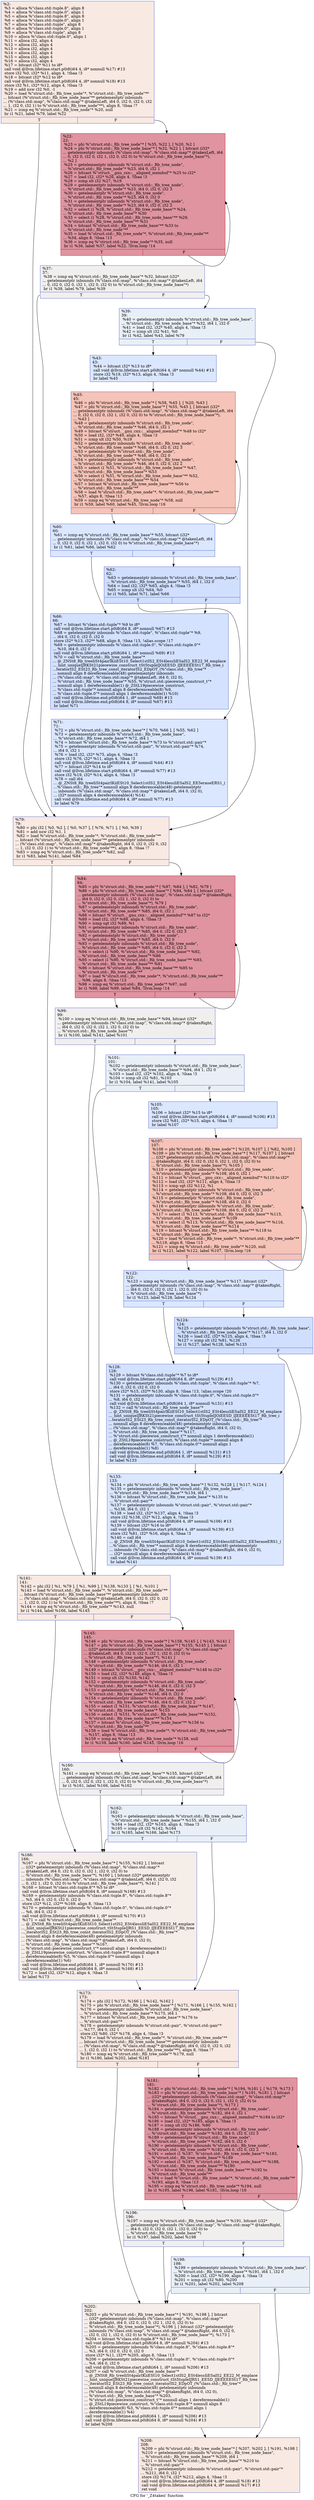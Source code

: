 digraph "CFG for '_Z4takeii' function" {
	label="CFG for '_Z4takeii' function";

	Node0x55b4960ea0f0 [shape=record,color="#3d50c3ff", style=filled, fillcolor="#efcebd70",label="{%2:\l  %3 = alloca %\"class.std::tuple.8\", align 8\l  %4 = alloca %\"class.std::tuple.0\", align 1\l  %5 = alloca %\"class.std::tuple.8\", align 8\l  %6 = alloca %\"class.std::tuple.0\", align 1\l  %7 = alloca %\"class.std::tuple\", align 8\l  %8 = alloca %\"class.std::tuple.0\", align 1\l  %9 = alloca %\"class.std::tuple\", align 8\l  %10 = alloca %\"class.std::tuple.0\", align 1\l  %11 = alloca i32, align 4\l  %12 = alloca i32, align 4\l  %13 = alloca i32, align 4\l  %14 = alloca i32, align 4\l  %15 = alloca i32, align 4\l  %16 = alloca i32, align 4\l  %17 = bitcast i32* %11 to i8*\l  call void @llvm.lifetime.start.p0i8(i64 4, i8* nonnull %17) #13\l  store i32 %0, i32* %11, align 4, !tbaa !3\l  %18 = bitcast i32* %12 to i8*\l  call void @llvm.lifetime.start.p0i8(i64 4, i8* nonnull %18) #13\l  store i32 %1, i32* %12, align 4, !tbaa !3\l  %19 = add nsw i32 %0, -1\l  %20 = load %\"struct.std::_Rb_tree_node\"*, %\"struct.std::_Rb_tree_node\"**\l... bitcast (%\"struct.std::_Rb_tree_node_base\"** getelementptr inbounds\l... (%\"class.std::map\", %\"class.std::map\"* @takenLeft, i64 0, i32 0, i32 0, i32\l... 1, i32 0, i32 1) to %\"struct.std::_Rb_tree_node\"**), align 8, !tbaa !7\l  %21 = icmp eq %\"struct.std::_Rb_tree_node\"* %20, null\l  br i1 %21, label %79, label %22\l|{<s0>T|<s1>F}}"];
	Node0x55b4960ea0f0:s0 -> Node0x55b4960eadb0;
	Node0x55b4960ea0f0:s1 -> Node0x55b4960eae00;
	Node0x55b4960eae00 [shape=record,color="#b70d28ff", style=filled, fillcolor="#b70d2870",label="{%22:\l22:                                               \l  %23 = phi %\"struct.std::_Rb_tree_node\"* [ %35, %22 ], [ %20, %2 ]\l  %24 = phi %\"struct.std::_Rb_tree_node_base\"* [ %32, %22 ], [ bitcast (i32*\l... getelementptr inbounds (%\"class.std::map\", %\"class.std::map\"* @takenLeft, i64\l... 0, i32 0, i32 0, i32 1, i32 0, i32 0) to %\"struct.std::_Rb_tree_node_base\"*),\l... %2 ]\l  %25 = getelementptr inbounds %\"struct.std::_Rb_tree_node\",\l... %\"struct.std::_Rb_tree_node\"* %23, i64 0, i32 1\l  %26 = bitcast %\"struct.__gnu_cxx::__aligned_membuf\"* %25 to i32*\l  %27 = load i32, i32* %26, align 4, !tbaa !3\l  %28 = icmp slt i32 %27, %19\l  %29 = getelementptr inbounds %\"struct.std::_Rb_tree_node\",\l... %\"struct.std::_Rb_tree_node\"* %23, i64 0, i32 0, i32 3\l  %30 = getelementptr %\"struct.std::_Rb_tree_node\",\l... %\"struct.std::_Rb_tree_node\"* %23, i64 0, i32 0\l  %31 = getelementptr inbounds %\"struct.std::_Rb_tree_node\",\l... %\"struct.std::_Rb_tree_node\"* %23, i64 0, i32 0, i32 2\l  %32 = select i1 %28, %\"struct.std::_Rb_tree_node_base\"* %24,\l... %\"struct.std::_Rb_tree_node_base\"* %30\l  %33 = select i1 %28, %\"struct.std::_Rb_tree_node_base\"** %29,\l... %\"struct.std::_Rb_tree_node_base\"** %31\l  %34 = bitcast %\"struct.std::_Rb_tree_node_base\"** %33 to\l... %\"struct.std::_Rb_tree_node\"**\l  %35 = load %\"struct.std::_Rb_tree_node\"*, %\"struct.std::_Rb_tree_node\"**\l... %34, align 8, !tbaa !13\l  %36 = icmp eq %\"struct.std::_Rb_tree_node\"* %35, null\l  br i1 %36, label %37, label %22, !llvm.loop !14\l|{<s0>T|<s1>F}}"];
	Node0x55b4960eae00:s0 -> Node0x55b4960eb6a0;
	Node0x55b4960eae00:s1 -> Node0x55b4960eae00;
	Node0x55b4960eb6a0 [shape=record,color="#3d50c3ff", style=filled, fillcolor="#e0dbd870",label="{%37:\l37:                                               \l  %38 = icmp eq %\"struct.std::_Rb_tree_node_base\"* %32, bitcast (i32*\l... getelementptr inbounds (%\"class.std::map\", %\"class.std::map\"* @takenLeft, i64\l... 0, i32 0, i32 0, i32 1, i32 0, i32 0) to %\"struct.std::_Rb_tree_node_base\"*)\l  br i1 %38, label %79, label %39\l|{<s0>T|<s1>F}}"];
	Node0x55b4960eb6a0:s0 -> Node0x55b4960eadb0;
	Node0x55b4960eb6a0:s1 -> Node0x55b4960eb830;
	Node0x55b4960eb830 [shape=record,color="#3d50c3ff", style=filled, fillcolor="#cedaeb70",label="{%39:\l39:                                               \l  %40 = getelementptr inbounds %\"struct.std::_Rb_tree_node_base\",\l... %\"struct.std::_Rb_tree_node_base\"* %32, i64 1, i32 0\l  %41 = load i32, i32* %40, align 4, !tbaa !3\l  %42 = icmp slt i32 %41, %0\l  br i1 %42, label %43, label %79\l|{<s0>T|<s1>F}}"];
	Node0x55b4960eb830:s0 -> Node0x55b4960ebaf0;
	Node0x55b4960eb830:s1 -> Node0x55b4960eadb0;
	Node0x55b4960ebaf0 [shape=record,color="#3d50c3ff", style=filled, fillcolor="#aec9fc70",label="{%43:\l43:                                               \l  %44 = bitcast i32* %13 to i8*\l  call void @llvm.lifetime.start.p0i8(i64 4, i8* nonnull %44) #13\l  store i32 %19, i32* %13, align 4, !tbaa !3\l  br label %45\l}"];
	Node0x55b4960ebaf0 -> Node0x55b4960ebe20;
	Node0x55b4960ebe20 [shape=record,color="#3d50c3ff", style=filled, fillcolor="#e8765c70",label="{%45:\l45:                                               \l  %46 = phi %\"struct.std::_Rb_tree_node\"* [ %58, %45 ], [ %20, %43 ]\l  %47 = phi %\"struct.std::_Rb_tree_node_base\"* [ %55, %45 ], [ bitcast (i32*\l... getelementptr inbounds (%\"class.std::map\", %\"class.std::map\"* @takenLeft, i64\l... 0, i32 0, i32 0, i32 1, i32 0, i32 0) to %\"struct.std::_Rb_tree_node_base\"*),\l... %43 ]\l  %48 = getelementptr inbounds %\"struct.std::_Rb_tree_node\",\l... %\"struct.std::_Rb_tree_node\"* %46, i64 0, i32 1\l  %49 = bitcast %\"struct.__gnu_cxx::__aligned_membuf\"* %48 to i32*\l  %50 = load i32, i32* %49, align 4, !tbaa !3\l  %51 = icmp slt i32 %50, %19\l  %52 = getelementptr inbounds %\"struct.std::_Rb_tree_node\",\l... %\"struct.std::_Rb_tree_node\"* %46, i64 0, i32 0, i32 3\l  %53 = getelementptr %\"struct.std::_Rb_tree_node\",\l... %\"struct.std::_Rb_tree_node\"* %46, i64 0, i32 0\l  %54 = getelementptr inbounds %\"struct.std::_Rb_tree_node\",\l... %\"struct.std::_Rb_tree_node\"* %46, i64 0, i32 0, i32 2\l  %55 = select i1 %51, %\"struct.std::_Rb_tree_node_base\"* %47,\l... %\"struct.std::_Rb_tree_node_base\"* %53\l  %56 = select i1 %51, %\"struct.std::_Rb_tree_node_base\"** %52,\l... %\"struct.std::_Rb_tree_node_base\"** %54\l  %57 = bitcast %\"struct.std::_Rb_tree_node_base\"** %56 to\l... %\"struct.std::_Rb_tree_node\"**\l  %58 = load %\"struct.std::_Rb_tree_node\"*, %\"struct.std::_Rb_tree_node\"**\l... %57, align 8, !tbaa !13\l  %59 = icmp eq %\"struct.std::_Rb_tree_node\"* %58, null\l  br i1 %59, label %60, label %45, !llvm.loop !16\l|{<s0>T|<s1>F}}"];
	Node0x55b4960ebe20:s0 -> Node0x55b4960ec7c0;
	Node0x55b4960ebe20:s1 -> Node0x55b4960ebe20;
	Node0x55b4960ec7c0 [shape=record,color="#3d50c3ff", style=filled, fillcolor="#aec9fc70",label="{%60:\l60:                                               \l  %61 = icmp eq %\"struct.std::_Rb_tree_node_base\"* %55, bitcast (i32*\l... getelementptr inbounds (%\"class.std::map\", %\"class.std::map\"* @takenLeft, i64\l... 0, i32 0, i32 0, i32 1, i32 0, i32 0) to %\"struct.std::_Rb_tree_node_base\"*)\l  br i1 %61, label %66, label %62\l|{<s0>T|<s1>F}}"];
	Node0x55b4960ec7c0:s0 -> Node0x55b4960ec950;
	Node0x55b4960ec7c0:s1 -> Node0x55b4960ec9a0;
	Node0x55b4960ec9a0 [shape=record,color="#3d50c3ff", style=filled, fillcolor="#96b7ff70",label="{%62:\l62:                                               \l  %63 = getelementptr inbounds %\"struct.std::_Rb_tree_node_base\",\l... %\"struct.std::_Rb_tree_node_base\"* %55, i64 1, i32 0\l  %64 = load i32, i32* %63, align 4, !tbaa !3\l  %65 = icmp slt i32 %64, %0\l  br i1 %65, label %71, label %66\l|{<s0>T|<s1>F}}"];
	Node0x55b4960ec9a0:s0 -> Node0x55b4960ecc60;
	Node0x55b4960ec9a0:s1 -> Node0x55b4960ec950;
	Node0x55b4960ec950 [shape=record,color="#3d50c3ff", style=filled, fillcolor="#9ebeff70",label="{%66:\l66:                                               \l  %67 = bitcast %\"class.std::tuple\"* %9 to i8*\l  call void @llvm.lifetime.start.p0i8(i64 8, i8* nonnull %67) #13\l  %68 = getelementptr inbounds %\"class.std::tuple\", %\"class.std::tuple\"* %9,\l... i64 0, i32 0, i32 0, i32 0\l  store i32* %13, i32** %68, align 8, !tbaa !13, !alias.scope !17\l  %69 = getelementptr inbounds %\"class.std::tuple.0\", %\"class.std::tuple.0\"*\l... %10, i64 0, i32 0\l  call void @llvm.lifetime.start.p0i8(i64 1, i8* nonnull %69) #13\l  %70 = call %\"struct.std::_Rb_tree_node_base\"*\l... @_ZNSt8_Rb_treeIiSt4pairIKiiESt10_Select1stIS2_ESt4lessIiESaIS2_EE22_M_emplace\l..._hint_uniqueIJRKSt21piecewise_construct_tSt5tupleIJOiEESD_IJEEEEESt17_Rb_tree_i\l...teratorIS2_ESt23_Rb_tree_const_iteratorIS2_EDpOT_(%\"class.std::_Rb_tree\"*\l... nonnull align 8 dereferenceable(48) getelementptr inbounds\l... (%\"class.std::map\", %\"class.std::map\"* @takenLeft, i64 0, i32 0),\l... %\"struct.std::_Rb_tree_node_base\"* %55, %\"struct.std::piecewise_construct_t\"*\l... nonnull align 1 dereferenceable(1) @_ZStL19piecewise_construct,\l... %\"class.std::tuple\"* nonnull align 8 dereferenceable(8) %9,\l... %\"class.std::tuple.0\"* nonnull align 1 dereferenceable(1) %10)\l  call void @llvm.lifetime.end.p0i8(i64 1, i8* nonnull %69) #13\l  call void @llvm.lifetime.end.p0i8(i64 8, i8* nonnull %67) #13\l  br label %71\l}"];
	Node0x55b4960ec950 -> Node0x55b4960ecc60;
	Node0x55b4960ecc60 [shape=record,color="#3d50c3ff", style=filled, fillcolor="#aec9fc70",label="{%71:\l71:                                               \l  %72 = phi %\"struct.std::_Rb_tree_node_base\"* [ %70, %66 ], [ %55, %62 ]\l  %73 = getelementptr inbounds %\"struct.std::_Rb_tree_node_base\",\l... %\"struct.std::_Rb_tree_node_base\"* %72, i64 1\l  %74 = bitcast %\"struct.std::_Rb_tree_node_base\"* %73 to %\"struct.std::pair\"*\l  %75 = getelementptr inbounds %\"struct.std::pair\", %\"struct.std::pair\"* %74,\l... i64 0, i32 1\l  %76 = load i32, i32* %75, align 4, !tbaa !3\l  store i32 %76, i32* %11, align 4, !tbaa !3\l  call void @llvm.lifetime.end.p0i8(i64 4, i8* nonnull %44) #13\l  %77 = bitcast i32* %14 to i8*\l  call void @llvm.lifetime.start.p0i8(i64 4, i8* nonnull %77) #13\l  store i32 %19, i32* %14, align 4, !tbaa !3\l  %78 = call i64\l... @_ZNSt8_Rb_treeIiSt4pairIKiiESt10_Select1stIS2_ESt4lessIiESaIS2_EE5eraseERS1_(\l...%\"class.std::_Rb_tree\"* nonnull align 8 dereferenceable(48) getelementptr\l... inbounds (%\"class.std::map\", %\"class.std::map\"* @takenLeft, i64 0, i32 0),\l... i32* nonnull align 4 dereferenceable(4) %14)\l  call void @llvm.lifetime.end.p0i8(i64 4, i8* nonnull %77) #13\l  br label %79\l}"];
	Node0x55b4960ecc60 -> Node0x55b4960eadb0;
	Node0x55b4960eadb0 [shape=record,color="#3d50c3ff", style=filled, fillcolor="#efcebd70",label="{%79:\l79:                                               \l  %80 = phi i32 [ %0, %2 ], [ %0, %37 ], [ %76, %71 ], [ %0, %39 ]\l  %81 = add nsw i32 %1, 1\l  %82 = load %\"struct.std::_Rb_tree_node\"*, %\"struct.std::_Rb_tree_node\"**\l... bitcast (%\"struct.std::_Rb_tree_node_base\"** getelementptr inbounds\l... (%\"class.std::map\", %\"class.std::map\"* @takenRight, i64 0, i32 0, i32 0, i32\l... 1, i32 0, i32 1) to %\"struct.std::_Rb_tree_node\"**), align 8, !tbaa !7\l  %83 = icmp eq %\"struct.std::_Rb_tree_node\"* %82, null\l  br i1 %83, label %141, label %84\l|{<s0>T|<s1>F}}"];
	Node0x55b4960eadb0:s0 -> Node0x55b4960ee7b0;
	Node0x55b4960eadb0:s1 -> Node0x55b4960ee800;
	Node0x55b4960ee800 [shape=record,color="#b70d28ff", style=filled, fillcolor="#b70d2870",label="{%84:\l84:                                               \l  %85 = phi %\"struct.std::_Rb_tree_node\"* [ %97, %84 ], [ %82, %79 ]\l  %86 = phi %\"struct.std::_Rb_tree_node_base\"* [ %94, %84 ], [ bitcast (i32*\l... getelementptr inbounds (%\"class.std::map\", %\"class.std::map\"* @takenRight,\l... i64 0, i32 0, i32 0, i32 1, i32 0, i32 0) to\l... %\"struct.std::_Rb_tree_node_base\"*), %79 ]\l  %87 = getelementptr inbounds %\"struct.std::_Rb_tree_node\",\l... %\"struct.std::_Rb_tree_node\"* %85, i64 0, i32 1\l  %88 = bitcast %\"struct.__gnu_cxx::__aligned_membuf\"* %87 to i32*\l  %89 = load i32, i32* %88, align 4, !tbaa !3\l  %90 = icmp sgt i32 %89, %1\l  %91 = getelementptr inbounds %\"struct.std::_Rb_tree_node\",\l... %\"struct.std::_Rb_tree_node\"* %85, i64 0, i32 0, i32 3\l  %92 = getelementptr %\"struct.std::_Rb_tree_node\",\l... %\"struct.std::_Rb_tree_node\"* %85, i64 0, i32 0\l  %93 = getelementptr inbounds %\"struct.std::_Rb_tree_node\",\l... %\"struct.std::_Rb_tree_node\"* %85, i64 0, i32 0, i32 2\l  %94 = select i1 %90, %\"struct.std::_Rb_tree_node_base\"* %92,\l... %\"struct.std::_Rb_tree_node_base\"* %86\l  %95 = select i1 %90, %\"struct.std::_Rb_tree_node_base\"** %93,\l... %\"struct.std::_Rb_tree_node_base\"** %91\l  %96 = bitcast %\"struct.std::_Rb_tree_node_base\"** %95 to\l... %\"struct.std::_Rb_tree_node\"**\l  %97 = load %\"struct.std::_Rb_tree_node\"*, %\"struct.std::_Rb_tree_node\"**\l... %96, align 8, !tbaa !13\l  %98 = icmp eq %\"struct.std::_Rb_tree_node\"* %97, null\l  br i1 %98, label %99, label %84, !llvm.loop !14\l|{<s0>T|<s1>F}}"];
	Node0x55b4960ee800:s0 -> Node0x55b4960ef040;
	Node0x55b4960ee800:s1 -> Node0x55b4960ee800;
	Node0x55b4960ef040 [shape=record,color="#3d50c3ff", style=filled, fillcolor="#e0dbd870",label="{%99:\l99:                                               \l  %100 = icmp eq %\"struct.std::_Rb_tree_node_base\"* %94, bitcast (i32*\l... getelementptr inbounds (%\"class.std::map\", %\"class.std::map\"* @takenRight,\l... i64 0, i32 0, i32 0, i32 1, i32 0, i32 0) to\l... %\"struct.std::_Rb_tree_node_base\"*)\l  br i1 %100, label %141, label %101\l|{<s0>T|<s1>F}}"];
	Node0x55b4960ef040:s0 -> Node0x55b4960ee7b0;
	Node0x55b4960ef040:s1 -> Node0x55b4960ef1d0;
	Node0x55b4960ef1d0 [shape=record,color="#3d50c3ff", style=filled, fillcolor="#cedaeb70",label="{%101:\l101:                                              \l  %102 = getelementptr inbounds %\"struct.std::_Rb_tree_node_base\",\l... %\"struct.std::_Rb_tree_node_base\"* %94, i64 1, i32 0\l  %103 = load i32, i32* %102, align 4, !tbaa !3\l  %104 = icmp slt i32 %81, %103\l  br i1 %104, label %141, label %105\l|{<s0>T|<s1>F}}"];
	Node0x55b4960ef1d0:s0 -> Node0x55b4960ee7b0;
	Node0x55b4960ef1d0:s1 -> Node0x55b4960de1e0;
	Node0x55b4960de1e0 [shape=record,color="#3d50c3ff", style=filled, fillcolor="#aec9fc70",label="{%105:\l105:                                              \l  %106 = bitcast i32* %15 to i8*\l  call void @llvm.lifetime.start.p0i8(i64 4, i8* nonnull %106) #13\l  store i32 %81, i32* %15, align 4, !tbaa !3\l  br label %107\l}"];
	Node0x55b4960de1e0 -> Node0x55b4960de510;
	Node0x55b4960de510 [shape=record,color="#3d50c3ff", style=filled, fillcolor="#e8765c70",label="{%107:\l107:                                              \l  %108 = phi %\"struct.std::_Rb_tree_node\"* [ %120, %107 ], [ %82, %105 ]\l  %109 = phi %\"struct.std::_Rb_tree_node_base\"* [ %117, %107 ], [ bitcast\l... (i32* getelementptr inbounds (%\"class.std::map\", %\"class.std::map\"*\l... @takenRight, i64 0, i32 0, i32 0, i32 1, i32 0, i32 0) to\l... %\"struct.std::_Rb_tree_node_base\"*), %105 ]\l  %110 = getelementptr inbounds %\"struct.std::_Rb_tree_node\",\l... %\"struct.std::_Rb_tree_node\"* %108, i64 0, i32 1\l  %111 = bitcast %\"struct.__gnu_cxx::__aligned_membuf\"* %110 to i32*\l  %112 = load i32, i32* %111, align 4, !tbaa !3\l  %113 = icmp sgt i32 %112, %1\l  %114 = getelementptr inbounds %\"struct.std::_Rb_tree_node\",\l... %\"struct.std::_Rb_tree_node\"* %108, i64 0, i32 0, i32 3\l  %115 = getelementptr %\"struct.std::_Rb_tree_node\",\l... %\"struct.std::_Rb_tree_node\"* %108, i64 0, i32 0\l  %116 = getelementptr inbounds %\"struct.std::_Rb_tree_node\",\l... %\"struct.std::_Rb_tree_node\"* %108, i64 0, i32 0, i32 2\l  %117 = select i1 %113, %\"struct.std::_Rb_tree_node_base\"* %115,\l... %\"struct.std::_Rb_tree_node_base\"* %109\l  %118 = select i1 %113, %\"struct.std::_Rb_tree_node_base\"** %116,\l... %\"struct.std::_Rb_tree_node_base\"** %114\l  %119 = bitcast %\"struct.std::_Rb_tree_node_base\"** %118 to\l... %\"struct.std::_Rb_tree_node\"**\l  %120 = load %\"struct.std::_Rb_tree_node\"*, %\"struct.std::_Rb_tree_node\"**\l... %119, align 8, !tbaa !13\l  %121 = icmp eq %\"struct.std::_Rb_tree_node\"* %120, null\l  br i1 %121, label %122, label %107, !llvm.loop !16\l|{<s0>T|<s1>F}}"];
	Node0x55b4960de510:s0 -> Node0x55b4960deb00;
	Node0x55b4960de510:s1 -> Node0x55b4960de510;
	Node0x55b4960deb00 [shape=record,color="#3d50c3ff", style=filled, fillcolor="#aec9fc70",label="{%122:\l122:                                              \l  %123 = icmp eq %\"struct.std::_Rb_tree_node_base\"* %117, bitcast (i32*\l... getelementptr inbounds (%\"class.std::map\", %\"class.std::map\"* @takenRight,\l... i64 0, i32 0, i32 0, i32 1, i32 0, i32 0) to\l... %\"struct.std::_Rb_tree_node_base\"*)\l  br i1 %123, label %128, label %124\l|{<s0>T|<s1>F}}"];
	Node0x55b4960deb00:s0 -> Node0x55b4960f0d00;
	Node0x55b4960deb00:s1 -> Node0x55b4960f0d50;
	Node0x55b4960f0d50 [shape=record,color="#3d50c3ff", style=filled, fillcolor="#96b7ff70",label="{%124:\l124:                                              \l  %125 = getelementptr inbounds %\"struct.std::_Rb_tree_node_base\",\l... %\"struct.std::_Rb_tree_node_base\"* %117, i64 1, i32 0\l  %126 = load i32, i32* %125, align 4, !tbaa !3\l  %127 = icmp slt i32 %81, %126\l  br i1 %127, label %128, label %133\l|{<s0>T|<s1>F}}"];
	Node0x55b4960f0d50:s0 -> Node0x55b4960f0d00;
	Node0x55b4960f0d50:s1 -> Node0x55b4960f1010;
	Node0x55b4960f0d00 [shape=record,color="#3d50c3ff", style=filled, fillcolor="#9ebeff70",label="{%128:\l128:                                              \l  %129 = bitcast %\"class.std::tuple\"* %7 to i8*\l  call void @llvm.lifetime.start.p0i8(i64 8, i8* nonnull %129) #13\l  %130 = getelementptr inbounds %\"class.std::tuple\", %\"class.std::tuple\"* %7,\l... i64 0, i32 0, i32 0, i32 0\l  store i32* %15, i32** %130, align 8, !tbaa !13, !alias.scope !20\l  %131 = getelementptr inbounds %\"class.std::tuple.0\", %\"class.std::tuple.0\"*\l... %8, i64 0, i32 0\l  call void @llvm.lifetime.start.p0i8(i64 1, i8* nonnull %131) #13\l  %132 = call %\"struct.std::_Rb_tree_node_base\"*\l... @_ZNSt8_Rb_treeIiSt4pairIKiiESt10_Select1stIS2_ESt4lessIiESaIS2_EE22_M_emplace\l..._hint_uniqueIJRKSt21piecewise_construct_tSt5tupleIJOiEESD_IJEEEEESt17_Rb_tree_i\l...teratorIS2_ESt23_Rb_tree_const_iteratorIS2_EDpOT_(%\"class.std::_Rb_tree\"*\l... nonnull align 8 dereferenceable(48) getelementptr inbounds\l... (%\"class.std::map\", %\"class.std::map\"* @takenRight, i64 0, i32 0),\l... %\"struct.std::_Rb_tree_node_base\"* %117,\l... %\"struct.std::piecewise_construct_t\"* nonnull align 1 dereferenceable(1)\l... @_ZStL19piecewise_construct, %\"class.std::tuple\"* nonnull align 8\l... dereferenceable(8) %7, %\"class.std::tuple.0\"* nonnull align 1\l... dereferenceable(1) %8)\l  call void @llvm.lifetime.end.p0i8(i64 1, i8* nonnull %131) #13\l  call void @llvm.lifetime.end.p0i8(i64 8, i8* nonnull %129) #13\l  br label %133\l}"];
	Node0x55b4960f0d00 -> Node0x55b4960f1010;
	Node0x55b4960f1010 [shape=record,color="#3d50c3ff", style=filled, fillcolor="#aec9fc70",label="{%133:\l133:                                              \l  %134 = phi %\"struct.std::_Rb_tree_node_base\"* [ %132, %128 ], [ %117, %124 ]\l  %135 = getelementptr inbounds %\"struct.std::_Rb_tree_node_base\",\l... %\"struct.std::_Rb_tree_node_base\"* %134, i64 1\l  %136 = bitcast %\"struct.std::_Rb_tree_node_base\"* %135 to\l... %\"struct.std::pair\"*\l  %137 = getelementptr inbounds %\"struct.std::pair\", %\"struct.std::pair\"*\l... %136, i64 0, i32 1\l  %138 = load i32, i32* %137, align 4, !tbaa !3\l  store i32 %138, i32* %12, align 4, !tbaa !3\l  call void @llvm.lifetime.end.p0i8(i64 4, i8* nonnull %106) #13\l  %139 = bitcast i32* %16 to i8*\l  call void @llvm.lifetime.start.p0i8(i64 4, i8* nonnull %139) #13\l  store i32 %81, i32* %16, align 4, !tbaa !3\l  %140 = call i64\l... @_ZNSt8_Rb_treeIiSt4pairIKiiESt10_Select1stIS2_ESt4lessIiESaIS2_EE5eraseERS1_(\l...%\"class.std::_Rb_tree\"* nonnull align 8 dereferenceable(48) getelementptr\l... inbounds (%\"class.std::map\", %\"class.std::map\"* @takenRight, i64 0, i32 0),\l... i32* nonnull align 4 dereferenceable(4) %16)\l  call void @llvm.lifetime.end.p0i8(i64 4, i8* nonnull %139) #13\l  br label %141\l}"];
	Node0x55b4960f1010 -> Node0x55b4960ee7b0;
	Node0x55b4960ee7b0 [shape=record,color="#3d50c3ff", style=filled, fillcolor="#efcebd70",label="{%141:\l141:                                              \l  %142 = phi i32 [ %1, %79 ], [ %1, %99 ], [ %138, %133 ], [ %1, %101 ]\l  %143 = load %\"struct.std::_Rb_tree_node\"*, %\"struct.std::_Rb_tree_node\"**\l... bitcast (%\"struct.std::_Rb_tree_node_base\"** getelementptr inbounds\l... (%\"class.std::map\", %\"class.std::map\"* @takenLeft, i64 0, i32 0, i32 0, i32\l... 1, i32 0, i32 1) to %\"struct.std::_Rb_tree_node\"**), align 8, !tbaa !7\l  %144 = icmp eq %\"struct.std::_Rb_tree_node\"* %143, null\l  br i1 %144, label %166, label %145\l|{<s0>T|<s1>F}}"];
	Node0x55b4960ee7b0:s0 -> Node0x55b4960f3170;
	Node0x55b4960ee7b0:s1 -> Node0x55b4960f31c0;
	Node0x55b4960f31c0 [shape=record,color="#b70d28ff", style=filled, fillcolor="#b70d2870",label="{%145:\l145:                                              \l  %146 = phi %\"struct.std::_Rb_tree_node\"* [ %158, %145 ], [ %143, %141 ]\l  %147 = phi %\"struct.std::_Rb_tree_node_base\"* [ %155, %145 ], [ bitcast\l... (i32* getelementptr inbounds (%\"class.std::map\", %\"class.std::map\"*\l... @takenLeft, i64 0, i32 0, i32 0, i32 1, i32 0, i32 0) to\l... %\"struct.std::_Rb_tree_node_base\"*), %141 ]\l  %148 = getelementptr inbounds %\"struct.std::_Rb_tree_node\",\l... %\"struct.std::_Rb_tree_node\"* %146, i64 0, i32 1\l  %149 = bitcast %\"struct.__gnu_cxx::__aligned_membuf\"* %148 to i32*\l  %150 = load i32, i32* %149, align 4, !tbaa !3\l  %151 = icmp slt i32 %150, %142\l  %152 = getelementptr inbounds %\"struct.std::_Rb_tree_node\",\l... %\"struct.std::_Rb_tree_node\"* %146, i64 0, i32 0, i32 3\l  %153 = getelementptr %\"struct.std::_Rb_tree_node\",\l... %\"struct.std::_Rb_tree_node\"* %146, i64 0, i32 0\l  %154 = getelementptr inbounds %\"struct.std::_Rb_tree_node\",\l... %\"struct.std::_Rb_tree_node\"* %146, i64 0, i32 0, i32 2\l  %155 = select i1 %151, %\"struct.std::_Rb_tree_node_base\"* %147,\l... %\"struct.std::_Rb_tree_node_base\"* %153\l  %156 = select i1 %151, %\"struct.std::_Rb_tree_node_base\"** %152,\l... %\"struct.std::_Rb_tree_node_base\"** %154\l  %157 = bitcast %\"struct.std::_Rb_tree_node_base\"** %156 to\l... %\"struct.std::_Rb_tree_node\"**\l  %158 = load %\"struct.std::_Rb_tree_node\"*, %\"struct.std::_Rb_tree_node\"**\l... %157, align 8, !tbaa !13\l  %159 = icmp eq %\"struct.std::_Rb_tree_node\"* %158, null\l  br i1 %159, label %160, label %145, !llvm.loop !16\l|{<s0>T|<s1>F}}"];
	Node0x55b4960f31c0:s0 -> Node0x55b4960f39a0;
	Node0x55b4960f31c0:s1 -> Node0x55b4960f31c0;
	Node0x55b4960f39a0 [shape=record,color="#3d50c3ff", style=filled, fillcolor="#e0dbd870",label="{%160:\l160:                                              \l  %161 = icmp eq %\"struct.std::_Rb_tree_node_base\"* %155, bitcast (i32*\l... getelementptr inbounds (%\"class.std::map\", %\"class.std::map\"* @takenLeft, i64\l... 0, i32 0, i32 0, i32 1, i32 0, i32 0) to %\"struct.std::_Rb_tree_node_base\"*)\l  br i1 %161, label %166, label %162\l|{<s0>T|<s1>F}}"];
	Node0x55b4960f39a0:s0 -> Node0x55b4960f3170;
	Node0x55b4960f39a0:s1 -> Node0x55b4960f3b30;
	Node0x55b4960f3b30 [shape=record,color="#3d50c3ff", style=filled, fillcolor="#cedaeb70",label="{%162:\l162:                                              \l  %163 = getelementptr inbounds %\"struct.std::_Rb_tree_node_base\",\l... %\"struct.std::_Rb_tree_node_base\"* %155, i64 1, i32 0\l  %164 = load i32, i32* %163, align 4, !tbaa !3\l  %165 = icmp slt i32 %142, %164\l  br i1 %165, label %166, label %173\l|{<s0>T|<s1>F}}"];
	Node0x55b4960f3b30:s0 -> Node0x55b4960f3170;
	Node0x55b4960f3b30:s1 -> Node0x55b4960f3df0;
	Node0x55b4960f3170 [shape=record,color="#3d50c3ff", style=filled, fillcolor="#e8d6cc70",label="{%166:\l166:                                              \l  %167 = phi %\"struct.std::_Rb_tree_node_base\"* [ %155, %162 ], [ bitcast\l... (i32* getelementptr inbounds (%\"class.std::map\", %\"class.std::map\"*\l... @takenLeft, i64 0, i32 0, i32 0, i32 1, i32 0, i32 0) to\l... %\"struct.std::_Rb_tree_node_base\"*), %160 ], [ bitcast (i32* getelementptr\l... inbounds (%\"class.std::map\", %\"class.std::map\"* @takenLeft, i64 0, i32 0, i32\l... 0, i32 1, i32 0, i32 0) to %\"struct.std::_Rb_tree_node_base\"*), %141 ]\l  %168 = bitcast %\"class.std::tuple.8\"* %5 to i8*\l  call void @llvm.lifetime.start.p0i8(i64 8, i8* nonnull %168) #13\l  %169 = getelementptr inbounds %\"class.std::tuple.8\", %\"class.std::tuple.8\"*\l... %5, i64 0, i32 0, i32 0, i32 0\l  store i32* %12, i32** %169, align 8, !tbaa !13\l  %170 = getelementptr inbounds %\"class.std::tuple.0\", %\"class.std::tuple.0\"*\l... %6, i64 0, i32 0\l  call void @llvm.lifetime.start.p0i8(i64 1, i8* nonnull %170) #13\l  %171 = call %\"struct.std::_Rb_tree_node_base\"*\l... @_ZNSt8_Rb_treeIiSt4pairIKiiESt10_Select1stIS2_ESt4lessIiESaIS2_EE22_M_emplace\l..._hint_uniqueIJRKSt21piecewise_construct_tSt5tupleIJRS1_EESD_IJEEEEESt17_Rb_tree\l..._iteratorIS2_ESt23_Rb_tree_const_iteratorIS2_EDpOT_(%\"class.std::_Rb_tree\"*\l... nonnull align 8 dereferenceable(48) getelementptr inbounds\l... (%\"class.std::map\", %\"class.std::map\"* @takenLeft, i64 0, i32 0),\l... %\"struct.std::_Rb_tree_node_base\"* %167,\l... %\"struct.std::piecewise_construct_t\"* nonnull align 1 dereferenceable(1)\l... @_ZStL19piecewise_construct, %\"class.std::tuple.8\"* nonnull align 8\l... dereferenceable(8) %5, %\"class.std::tuple.0\"* nonnull align 1\l... dereferenceable(1) %6)\l  call void @llvm.lifetime.end.p0i8(i64 1, i8* nonnull %170) #13\l  call void @llvm.lifetime.end.p0i8(i64 8, i8* nonnull %168) #13\l  %172 = load i32, i32* %12, align 4, !tbaa !3\l  br label %173\l}"];
	Node0x55b4960f3170 -> Node0x55b4960f3df0;
	Node0x55b4960f3df0 [shape=record,color="#3d50c3ff", style=filled, fillcolor="#efcebd70",label="{%173:\l173:                                              \l  %174 = phi i32 [ %172, %166 ], [ %142, %162 ]\l  %175 = phi %\"struct.std::_Rb_tree_node_base\"* [ %171, %166 ], [ %155, %162 ]\l  %176 = getelementptr inbounds %\"struct.std::_Rb_tree_node_base\",\l... %\"struct.std::_Rb_tree_node_base\"* %175, i64 1\l  %177 = bitcast %\"struct.std::_Rb_tree_node_base\"* %176 to\l... %\"struct.std::pair\"*\l  %178 = getelementptr inbounds %\"struct.std::pair\", %\"struct.std::pair\"*\l... %177, i64 0, i32 1\l  store i32 %80, i32* %178, align 4, !tbaa !3\l  %179 = load %\"struct.std::_Rb_tree_node\"*, %\"struct.std::_Rb_tree_node\"**\l... bitcast (%\"struct.std::_Rb_tree_node_base\"** getelementptr inbounds\l... (%\"class.std::map\", %\"class.std::map\"* @takenRight, i64 0, i32 0, i32 0, i32\l... 1, i32 0, i32 1) to %\"struct.std::_Rb_tree_node\"**), align 8, !tbaa !7\l  %180 = icmp eq %\"struct.std::_Rb_tree_node\"* %179, null\l  br i1 %180, label %202, label %181\l|{<s0>T|<s1>F}}"];
	Node0x55b4960f3df0:s0 -> Node0x55b4960f5130;
	Node0x55b4960f3df0:s1 -> Node0x55b4960f5180;
	Node0x55b4960f5180 [shape=record,color="#b70d28ff", style=filled, fillcolor="#b70d2870",label="{%181:\l181:                                              \l  %182 = phi %\"struct.std::_Rb_tree_node\"* [ %194, %181 ], [ %179, %173 ]\l  %183 = phi %\"struct.std::_Rb_tree_node_base\"* [ %191, %181 ], [ bitcast\l... (i32* getelementptr inbounds (%\"class.std::map\", %\"class.std::map\"*\l... @takenRight, i64 0, i32 0, i32 0, i32 1, i32 0, i32 0) to\l... %\"struct.std::_Rb_tree_node_base\"*), %173 ]\l  %184 = getelementptr inbounds %\"struct.std::_Rb_tree_node\",\l... %\"struct.std::_Rb_tree_node\"* %182, i64 0, i32 1\l  %185 = bitcast %\"struct.__gnu_cxx::__aligned_membuf\"* %184 to i32*\l  %186 = load i32, i32* %185, align 4, !tbaa !3\l  %187 = icmp slt i32 %186, %80\l  %188 = getelementptr inbounds %\"struct.std::_Rb_tree_node\",\l... %\"struct.std::_Rb_tree_node\"* %182, i64 0, i32 0, i32 3\l  %189 = getelementptr %\"struct.std::_Rb_tree_node\",\l... %\"struct.std::_Rb_tree_node\"* %182, i64 0, i32 0\l  %190 = getelementptr inbounds %\"struct.std::_Rb_tree_node\",\l... %\"struct.std::_Rb_tree_node\"* %182, i64 0, i32 0, i32 2\l  %191 = select i1 %187, %\"struct.std::_Rb_tree_node_base\"* %183,\l... %\"struct.std::_Rb_tree_node_base\"* %189\l  %192 = select i1 %187, %\"struct.std::_Rb_tree_node_base\"** %188,\l... %\"struct.std::_Rb_tree_node_base\"** %190\l  %193 = bitcast %\"struct.std::_Rb_tree_node_base\"** %192 to\l... %\"struct.std::_Rb_tree_node\"**\l  %194 = load %\"struct.std::_Rb_tree_node\"*, %\"struct.std::_Rb_tree_node\"**\l... %193, align 8, !tbaa !13\l  %195 = icmp eq %\"struct.std::_Rb_tree_node\"* %194, null\l  br i1 %195, label %196, label %181, !llvm.loop !16\l|{<s0>T|<s1>F}}"];
	Node0x55b4960f5180:s0 -> Node0x55b4960f5a80;
	Node0x55b4960f5180:s1 -> Node0x55b4960f5180;
	Node0x55b4960f5a80 [shape=record,color="#3d50c3ff", style=filled, fillcolor="#e0dbd870",label="{%196:\l196:                                              \l  %197 = icmp eq %\"struct.std::_Rb_tree_node_base\"* %191, bitcast (i32*\l... getelementptr inbounds (%\"class.std::map\", %\"class.std::map\"* @takenRight,\l... i64 0, i32 0, i32 0, i32 1, i32 0, i32 0) to\l... %\"struct.std::_Rb_tree_node_base\"*)\l  br i1 %197, label %202, label %198\l|{<s0>T|<s1>F}}"];
	Node0x55b4960f5a80:s0 -> Node0x55b4960f5130;
	Node0x55b4960f5a80:s1 -> Node0x55b4960f5c10;
	Node0x55b4960f5c10 [shape=record,color="#3d50c3ff", style=filled, fillcolor="#cedaeb70",label="{%198:\l198:                                              \l  %199 = getelementptr inbounds %\"struct.std::_Rb_tree_node_base\",\l... %\"struct.std::_Rb_tree_node_base\"* %191, i64 1, i32 0\l  %200 = load i32, i32* %199, align 4, !tbaa !3\l  %201 = icmp slt i32 %80, %200\l  br i1 %201, label %202, label %208\l|{<s0>T|<s1>F}}"];
	Node0x55b4960f5c10:s0 -> Node0x55b4960f5130;
	Node0x55b4960f5c10:s1 -> Node0x55b4960f5ed0;
	Node0x55b4960f5130 [shape=record,color="#3d50c3ff", style=filled, fillcolor="#e8d6cc70",label="{%202:\l202:                                              \l  %203 = phi %\"struct.std::_Rb_tree_node_base\"* [ %191, %198 ], [ bitcast\l... (i32* getelementptr inbounds (%\"class.std::map\", %\"class.std::map\"*\l... @takenRight, i64 0, i32 0, i32 0, i32 1, i32 0, i32 0) to\l... %\"struct.std::_Rb_tree_node_base\"*), %196 ], [ bitcast (i32* getelementptr\l... inbounds (%\"class.std::map\", %\"class.std::map\"* @takenRight, i64 0, i32 0,\l... i32 0, i32 1, i32 0, i32 0) to %\"struct.std::_Rb_tree_node_base\"*), %173 ]\l  %204 = bitcast %\"class.std::tuple.8\"* %3 to i8*\l  call void @llvm.lifetime.start.p0i8(i64 8, i8* nonnull %204) #13\l  %205 = getelementptr inbounds %\"class.std::tuple.8\", %\"class.std::tuple.8\"*\l... %3, i64 0, i32 0, i32 0, i32 0\l  store i32* %11, i32** %205, align 8, !tbaa !13\l  %206 = getelementptr inbounds %\"class.std::tuple.0\", %\"class.std::tuple.0\"*\l... %4, i64 0, i32 0\l  call void @llvm.lifetime.start.p0i8(i64 1, i8* nonnull %206) #13\l  %207 = call %\"struct.std::_Rb_tree_node_base\"*\l... @_ZNSt8_Rb_treeIiSt4pairIKiiESt10_Select1stIS2_ESt4lessIiESaIS2_EE22_M_emplace\l..._hint_uniqueIJRKSt21piecewise_construct_tSt5tupleIJRS1_EESD_IJEEEEESt17_Rb_tree\l..._iteratorIS2_ESt23_Rb_tree_const_iteratorIS2_EDpOT_(%\"class.std::_Rb_tree\"*\l... nonnull align 8 dereferenceable(48) getelementptr inbounds\l... (%\"class.std::map\", %\"class.std::map\"* @takenRight, i64 0, i32 0),\l... %\"struct.std::_Rb_tree_node_base\"* %203,\l... %\"struct.std::piecewise_construct_t\"* nonnull align 1 dereferenceable(1)\l... @_ZStL19piecewise_construct, %\"class.std::tuple.8\"* nonnull align 8\l... dereferenceable(8) %3, %\"class.std::tuple.0\"* nonnull align 1\l... dereferenceable(1) %4)\l  call void @llvm.lifetime.end.p0i8(i64 1, i8* nonnull %206) #13\l  call void @llvm.lifetime.end.p0i8(i64 8, i8* nonnull %204) #13\l  br label %208\l}"];
	Node0x55b4960f5130 -> Node0x55b4960f5ed0;
	Node0x55b4960f5ed0 [shape=record,color="#3d50c3ff", style=filled, fillcolor="#efcebd70",label="{%208:\l208:                                              \l  %209 = phi %\"struct.std::_Rb_tree_node_base\"* [ %207, %202 ], [ %191, %198 ]\l  %210 = getelementptr inbounds %\"struct.std::_Rb_tree_node_base\",\l... %\"struct.std::_Rb_tree_node_base\"* %209, i64 1\l  %211 = bitcast %\"struct.std::_Rb_tree_node_base\"* %210 to\l... %\"struct.std::pair\"*\l  %212 = getelementptr inbounds %\"struct.std::pair\", %\"struct.std::pair\"*\l... %211, i64 0, i32 1\l  store i32 %174, i32* %212, align 4, !tbaa !3\l  call void @llvm.lifetime.end.p0i8(i64 4, i8* nonnull %18) #13\l  call void @llvm.lifetime.end.p0i8(i64 4, i8* nonnull %17) #13\l  ret void\l}"];
}
